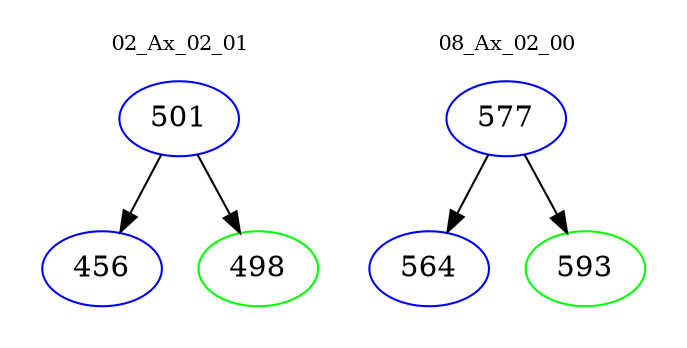 digraph{
subgraph cluster_0 {
color = white
label = "02_Ax_02_01";
fontsize=10;
T0_501 [label="501", color="blue"]
T0_501 -> T0_456 [color="black"]
T0_456 [label="456", color="blue"]
T0_501 -> T0_498 [color="black"]
T0_498 [label="498", color="green"]
}
subgraph cluster_1 {
color = white
label = "08_Ax_02_00";
fontsize=10;
T1_577 [label="577", color="blue"]
T1_577 -> T1_564 [color="black"]
T1_564 [label="564", color="blue"]
T1_577 -> T1_593 [color="black"]
T1_593 [label="593", color="green"]
}
}
